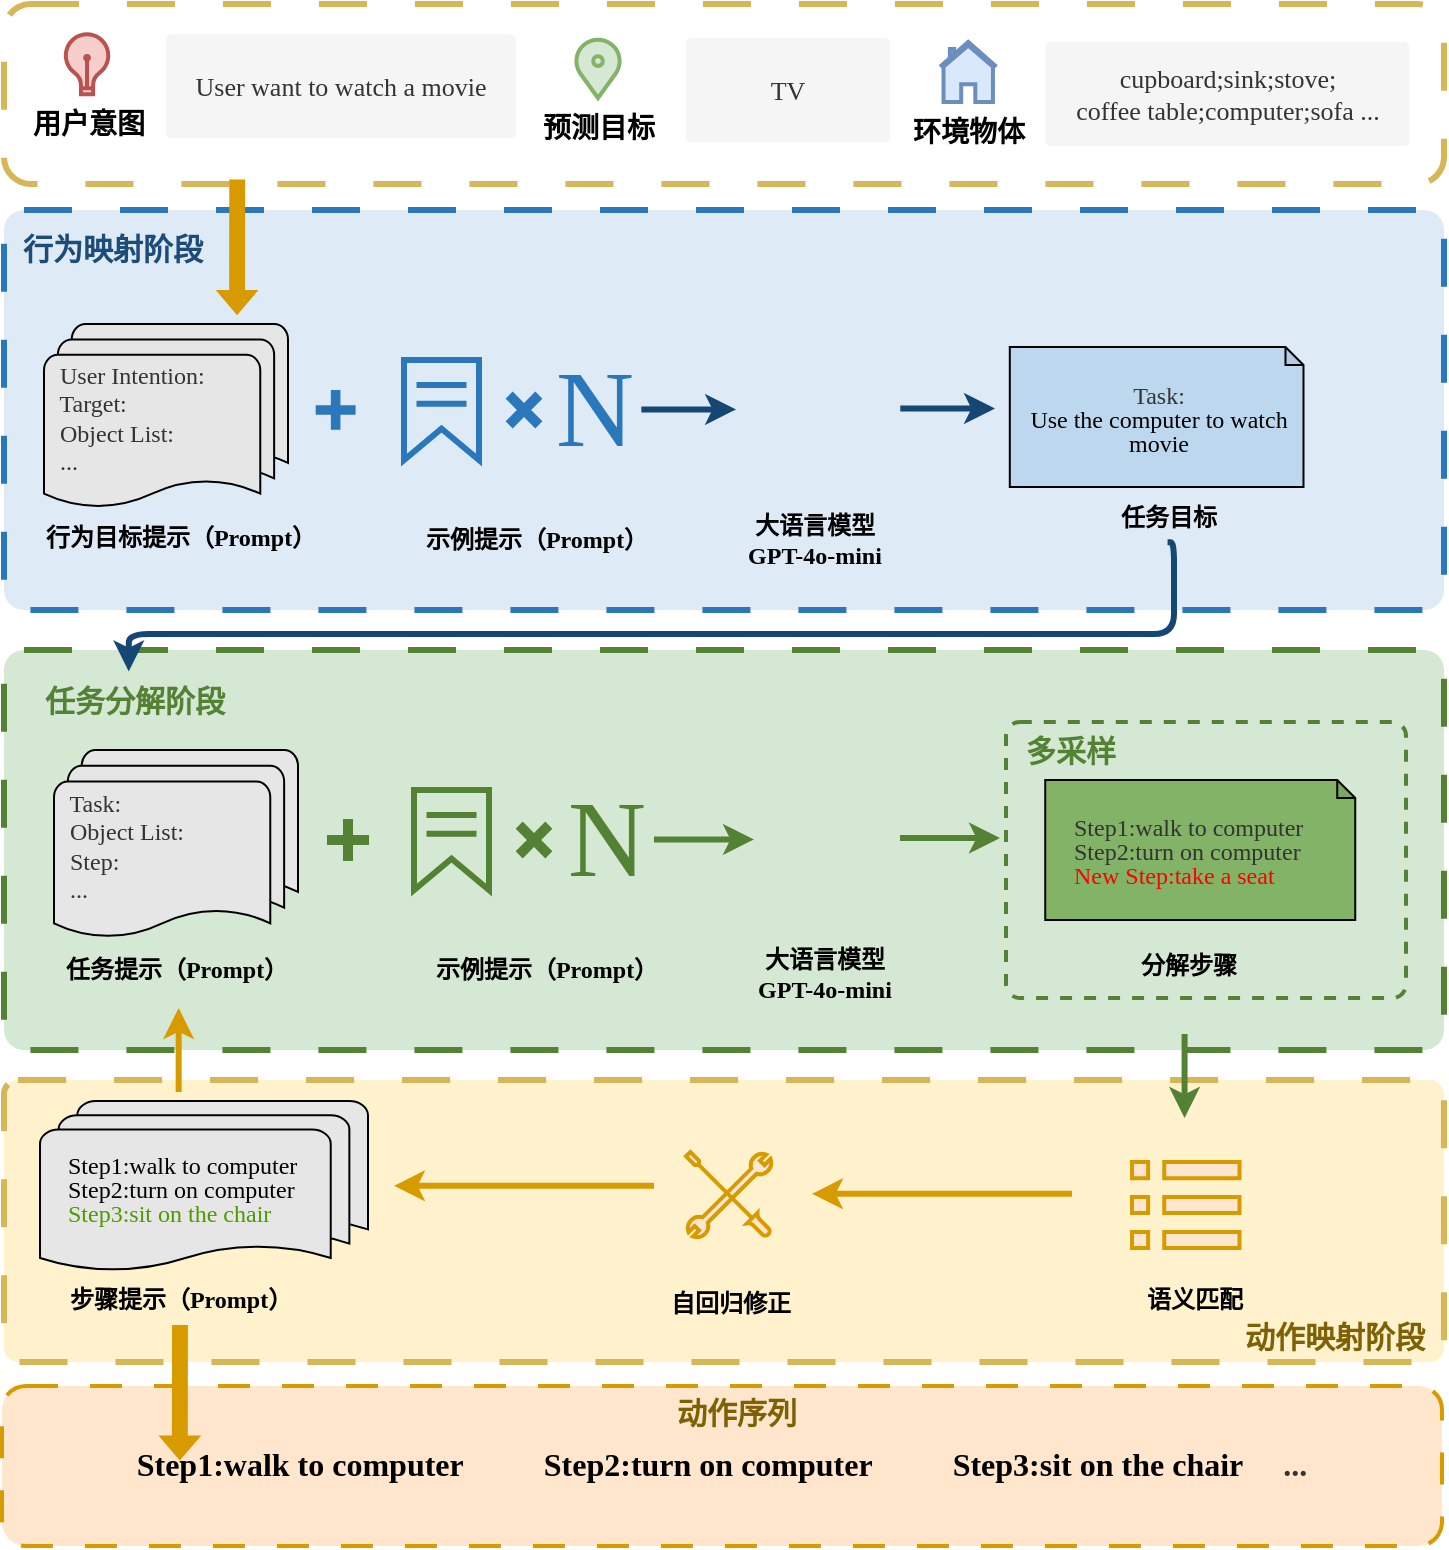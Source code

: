 <mxfile version="26.2.12">
  <diagram name="第 1 页" id="Ybd84z9JuhHgILU-HEZB">
    <mxGraphModel dx="1857" dy="1262" grid="0" gridSize="10" guides="1" tooltips="1" connect="1" arrows="1" fold="1" page="1" pageScale="1" pageWidth="827" pageHeight="1169" math="0" shadow="0">
      <root>
        <mxCell id="0" />
        <mxCell id="1" parent="0" />
        <mxCell id="5e16mKItXA9mVnA2ni1b-26" value="TV" style="rounded=1;whiteSpace=wrap;html=1;fillColor=none;strokeColor=#d6b656;dashed=1;dashPattern=8 8;strokeWidth=3;" parent="1" vertex="1">
          <mxGeometry x="60" y="97" width="720" height="90" as="geometry" />
        </mxCell>
        <mxCell id="5e16mKItXA9mVnA2ni1b-31" value="&lt;font style=&quot;font-size: 14px;&quot;&gt;&lt;b&gt;用户意图&lt;/b&gt;&lt;/font&gt;" style="html=1;verticalLabelPosition=bottom;align=center;labelBackgroundColor=#ffffff;verticalAlign=top;strokeWidth=2;strokeColor=#b85450;shadow=0;dashed=0;shape=mxgraph.ios7.icons.lightbulb;aspect=fixed;fillColor=#f8cecc;" parent="1" vertex="1">
          <mxGeometry x="90" y="112.15" width="23.03" height="30" as="geometry" />
        </mxCell>
        <mxCell id="5e16mKItXA9mVnA2ni1b-32" value="&lt;font style=&quot;font-size: 14px;&quot;&gt;&lt;b&gt;预测目标&lt;/b&gt;&lt;/font&gt;" style="html=1;verticalLabelPosition=bottom;align=center;labelBackgroundColor=#ffffff;verticalAlign=top;strokeWidth=2;strokeColor=#82b366;shadow=0;dashed=0;shape=mxgraph.ios7.icons.location;fillColor=#d5e8d4;" parent="1" vertex="1">
          <mxGeometry x="345" y="114" width="24" height="30" as="geometry" />
        </mxCell>
        <mxCell id="5e16mKItXA9mVnA2ni1b-33" value="&lt;font style=&quot;font-size: 14px;&quot;&gt;&lt;b style=&quot;&quot;&gt;环境物体&lt;/b&gt;&lt;/font&gt;" style="html=1;verticalLabelPosition=bottom;align=center;labelBackgroundColor=#ffffff;verticalAlign=top;strokeWidth=2;strokeColor=#6c8ebf;shadow=0;dashed=0;shape=mxgraph.ios7.icons.home;aspect=fixed;fillColor=#dae8fc;" parent="1" vertex="1">
          <mxGeometry x="528" y="116" width="28.24" height="30" as="geometry" />
        </mxCell>
        <mxCell id="5e16mKItXA9mVnA2ni1b-36" value="&lt;span style=&quot;color: rgba(0, 0, 0, 0); font-family: monospace; font-size: 0px; text-align: start; text-wrap-mode: nowrap;&quot;&gt;%3CmxGraphModel%3E%3Croot%3E%3CmxCell%20id%3D%220%22%2F%3E%3CmxCell%20id%3D%221%22%20parent%3D%220%22%2F%3E%3CmxCell%20id%3D%222%22%20value%3D%22%22%20style%3D%22shape%3Dcross%3BwhiteSpace%3Dwrap%3Bhtml%3D1%3BfillColor%3Dlight-dark(%232a77bc%2C%20%23ededed)%3BstrokeColor%3Dlight-dark(%232a77bc%2C%20%23ededed)%3Baspect%3Dfixed%3B%22%20vertex%3D%221%22%20parent%3D%221%22%3E%3CmxGeometry%20x%3D%22210.0%22%20y%3D%22290%22%20width%3D%2220%22%20height%3D%2220%22%20as%3D%22geometry%22%2F%3E%3C%2FmxCell%3E%3C%2Froot%3E%3C%2FmxGraphModel%3E&lt;/span&gt;" style="rounded=1;arcSize=5;whiteSpace=wrap;html=1;fillColor=light-dark(#deebf7, #1d293b);strokeColor=light-dark(#2a77bc, #5c79a3);container=1;strokeWidth=3;dashed=1;dashPattern=8 8;" parent="1" vertex="1">
          <mxGeometry x="60" y="200" width="720" height="200" as="geometry" />
        </mxCell>
        <mxCell id="5e16mKItXA9mVnA2ni1b-71" value="&lt;font style=&quot;font-size: 54px; color: light-dark(rgb(42, 119, 188), rgb(237, 237, 237));&quot; face=&quot;Times New Roman&quot;&gt;N&lt;/font&gt;" style="text;html=1;align=center;verticalAlign=middle;resizable=0;points=[];autosize=1;strokeColor=none;fillColor=none;" parent="5e16mKItXA9mVnA2ni1b-36" vertex="1">
          <mxGeometry x="266.889" y="61.5" width="57" height="77" as="geometry" />
        </mxCell>
        <mxCell id="5e16mKItXA9mVnA2ni1b-60" style="edgeStyle=orthogonalEdgeStyle;rounded=1;orthogonalLoop=1;jettySize=auto;html=1;fillColor=#1ba1e2;strokeColor=light-dark(#164673, #51afe7);curved=0;textShadow=1;strokeWidth=3;" parent="5e16mKItXA9mVnA2ni1b-36" edge="1">
          <mxGeometry relative="1" as="geometry">
            <mxPoint x="318.675" y="99.71" as="sourcePoint" />
            <mxPoint x="366.044" y="99.71" as="targetPoint" />
          </mxGeometry>
        </mxCell>
        <mxCell id="5e16mKItXA9mVnA2ni1b-44" value="" style="group" parent="5e16mKItXA9mVnA2ni1b-36" vertex="1" connectable="0">
          <mxGeometry x="361.498" y="52.31" width="94.643" height="120.37" as="geometry" />
        </mxCell>
        <mxCell id="5e16mKItXA9mVnA2ni1b-45" value="" style="group" parent="5e16mKItXA9mVnA2ni1b-44" vertex="1" connectable="0">
          <mxGeometry width="94.643" height="120.37" as="geometry" />
        </mxCell>
        <mxCell id="5e16mKItXA9mVnA2ni1b-46" value="" style="group;fontStyle=0;strokeWidth=2;" parent="5e16mKItXA9mVnA2ni1b-45" vertex="1" connectable="0">
          <mxGeometry width="94.643" height="120.37" as="geometry" />
        </mxCell>
        <mxCell id="5e16mKItXA9mVnA2ni1b-47" value="&lt;b&gt;&lt;font face=&quot;Times New Roman&quot;&gt;大语言模型&lt;/font&gt;&lt;/b&gt;&lt;div&gt;&lt;b&gt;&lt;font face=&quot;Times New Roman&quot;&gt;GPT-4o-mini&lt;/font&gt;&lt;/b&gt;&lt;/div&gt;" style="text;html=1;align=center;verticalAlign=middle;resizable=0;points=[];autosize=1;strokeColor=none;fillColor=none;" parent="5e16mKItXA9mVnA2ni1b-46" vertex="1">
          <mxGeometry x="-1.544" y="92.69" width="90" height="40" as="geometry" />
        </mxCell>
        <mxCell id="5e16mKItXA9mVnA2ni1b-48" value="" style="shape=image;html=1;verticalAlign=top;verticalLabelPosition=bottom;labelBackgroundColor=#ffffff;imageAspect=0;aspect=fixed;image=https://cdn0.iconfinder.com/data/icons/phosphor-light-vol-1/256/brain-light-128.png;imageBackground=none;imageBorder=none;" parent="5e16mKItXA9mVnA2ni1b-44" vertex="1">
          <mxGeometry x="10.127" y="15" width="61.929" height="61.929" as="geometry" />
        </mxCell>
        <mxCell id="5e16mKItXA9mVnA2ni1b-57" value="" style="shape=cross;whiteSpace=wrap;html=1;fillColor=light-dark(#2a77bc, #ededed);strokeColor=light-dark(#2a77bc, #ededed);aspect=fixed;" parent="5e16mKItXA9mVnA2ni1b-36" vertex="1">
          <mxGeometry x="156.345" y="90.49" width="18.947" height="18.947" as="geometry" />
        </mxCell>
        <mxCell id="5e16mKItXA9mVnA2ni1b-72" value="&lt;div style=&quot;text-align: center; line-height: 100%;&quot;&gt;&lt;span style=&quot;color: rgb(51, 51, 51); font-family: &amp;quot;Times New Roman&amp;quot;; background-color: transparent; text-align: left;&quot;&gt;Task:&lt;/span&gt;&lt;/div&gt;&lt;div style=&quot;text-align: center; line-height: 100%;&quot;&gt;&lt;font face=&quot;Times New Roman&quot;&gt;Use the computer to watch movie&lt;/font&gt;&lt;/div&gt;" style="shape=note;whiteSpace=wrap;html=1;backgroundOutline=1;darkOpacity=0.05;align=left;size=9;fillColor=light-dark(#bdd7ee, #ededed);" parent="5e16mKItXA9mVnA2ni1b-36" vertex="1">
          <mxGeometry x="502.902" y="68.5" width="146.842" height="70" as="geometry" />
        </mxCell>
        <mxCell id="5e16mKItXA9mVnA2ni1b-76" style="edgeStyle=orthogonalEdgeStyle;rounded=1;orthogonalLoop=1;jettySize=auto;html=1;fillColor=#1ba1e2;strokeColor=light-dark(#164673, #51afe7);curved=0;textShadow=1;strokeWidth=3;" parent="5e16mKItXA9mVnA2ni1b-36" edge="1">
          <mxGeometry relative="1" as="geometry">
            <mxPoint x="448.136" y="99.29" as="sourcePoint" />
            <mxPoint x="495.505" y="99.29" as="targetPoint" />
          </mxGeometry>
        </mxCell>
        <mxCell id="5e16mKItXA9mVnA2ni1b-77" value="&lt;font face=&quot;Helvetica&quot;&gt;&lt;b style=&quot;&quot;&gt;任务目标&lt;/b&gt;&lt;/font&gt;" style="text;html=1;align=center;verticalAlign=middle;resizable=0;points=[];autosize=1;strokeColor=none;fillColor=none;" parent="5e16mKItXA9mVnA2ni1b-36" vertex="1">
          <mxGeometry x="548.714" y="141" width="66" height="26" as="geometry" />
        </mxCell>
        <mxCell id="5e16mKItXA9mVnA2ni1b-130" value="" style="shape=flexArrow;endArrow=classic;html=1;rounded=0;entryX=0.193;entryY=0.942;entryDx=0;entryDy=0;entryPerimeter=0;width=6.944;endSize=3.425;endWidth=11.272;fillColor=light-dark(#d79b00, #36210a);strokeColor=#d79b00;" parent="5e16mKItXA9mVnA2ni1b-36" edge="1">
          <mxGeometry width="50" height="50" relative="1" as="geometry">
            <mxPoint x="116.612" y="-15.2" as="sourcePoint" />
            <mxPoint x="116.526" y="52.31" as="targetPoint" />
          </mxGeometry>
        </mxCell>
        <mxCell id="5e16mKItXA9mVnA2ni1b-50" value="&lt;b&gt;&lt;font face=&quot;Times New Roman&quot;&gt;行为目标提示（Prompt）&lt;/font&gt;&lt;/b&gt;" style="text;html=1;align=center;verticalAlign=middle;resizable=0;points=[];autosize=1;strokeColor=none;fillColor=none;" parent="5e16mKItXA9mVnA2ni1b-36" vertex="1">
          <mxGeometry x="11.368" y="151" width="153" height="26" as="geometry" />
        </mxCell>
        <mxCell id="5e16mKItXA9mVnA2ni1b-39" value="&lt;font face=&quot;Times New Roman&quot;&gt;&lt;span style=&quot;font-size: 15px;&quot;&gt;行为映射阶段&lt;/span&gt;&lt;/font&gt;" style="text;html=1;align=center;verticalAlign=middle;resizable=0;points=[];autosize=1;strokeColor=none;fillColor=none;fontColor=light-dark(#1c4c77, #a1cdf9);fontStyle=1" parent="5e16mKItXA9mVnA2ni1b-36" vertex="1">
          <mxGeometry y="4" width="108" height="30" as="geometry" />
        </mxCell>
        <mxCell id="5e16mKItXA9mVnA2ni1b-37" value="" style="rounded=1;arcSize=5;whiteSpace=wrap;html=1;fillColor=#d5e8d4;strokeColor=light-dark(#548235, #ededed);strokeWidth=3;dashed=1;dashPattern=8 8;" parent="1" vertex="1">
          <mxGeometry x="60" y="420" width="720" height="200" as="geometry" />
        </mxCell>
        <mxCell id="5e16mKItXA9mVnA2ni1b-40" value="&lt;font style=&quot;font-size: 15px;&quot; face=&quot;Times New Roman&quot;&gt;任务分解阶段&lt;/font&gt;" style="text;html=1;align=center;verticalAlign=middle;resizable=0;points=[];autosize=1;strokeColor=none;fillColor=none;fontColor=light-dark(#548235, #69c195);fontStyle=1" parent="1" vertex="1">
          <mxGeometry x="70" y="430" width="110" height="30" as="geometry" />
        </mxCell>
        <mxCell id="5e16mKItXA9mVnA2ni1b-42" value="" style="rounded=1;arcSize=5;whiteSpace=wrap;html=1;fillColor=#fff2cc;strokeColor=#d6b656;strokeWidth=3;dashed=1;dashPattern=8 8;" parent="1" vertex="1">
          <mxGeometry x="60" y="635" width="720" height="141" as="geometry" />
        </mxCell>
        <mxCell id="5e16mKItXA9mVnA2ni1b-43" value="&lt;font face=&quot;Times New Roman&quot;&gt;&lt;span style=&quot;font-size: 15px;&quot;&gt;动作映射阶段&lt;/span&gt;&lt;/font&gt;" style="text;html=1;align=center;verticalAlign=middle;resizable=0;points=[];autosize=1;strokeColor=none;fillColor=none;fontColor=light-dark(#7f6105, #69c195);fontStyle=1" parent="1" vertex="1">
          <mxGeometry x="670" y="748" width="110" height="30" as="geometry" />
        </mxCell>
        <mxCell id="5e16mKItXA9mVnA2ni1b-49" value="" style="group;align=left;" parent="1" vertex="1" connectable="0">
          <mxGeometry x="90" y="240" width="127" height="145" as="geometry" />
        </mxCell>
        <mxCell id="5e16mKItXA9mVnA2ni1b-51" value="&lt;div style=&quot;color: rgb(51, 51, 51);&quot;&gt;&lt;span style=&quot;background-color: transparent; color: light-dark(rgb(51, 51, 51), rgb(193, 193, 193));&quot;&gt;&lt;font face=&quot;Times New Roman&quot;&gt;&amp;nbsp; User Intention:&lt;/font&gt;&lt;/span&gt;&lt;/div&gt;&lt;div style=&quot;color: rgb(51, 51, 51);&quot;&gt;&lt;span style=&quot;background-color: transparent; color: light-dark(rgb(51, 51, 51), rgb(193, 193, 193));&quot;&gt;&lt;font face=&quot;Times New Roman&quot;&gt;&amp;nbsp; Target:&lt;/font&gt;&lt;/span&gt;&lt;/div&gt;&lt;div style=&quot;color: rgb(51, 51, 51);&quot;&gt;&lt;font face=&quot;Times New Roman&quot;&gt;&amp;nbsp; Object List:&lt;/font&gt;&lt;/div&gt;&lt;div style=&quot;color: rgb(51, 51, 51);&quot;&gt;&lt;font face=&quot;Times New Roman&quot;&gt;&amp;nbsp; ...&lt;/font&gt;&lt;/div&gt;" style="strokeWidth=1;html=1;shape=mxgraph.flowchart.multi-document;whiteSpace=wrap;align=left;fillColor=light-dark(#e7e6e6, #ededed);" parent="5e16mKItXA9mVnA2ni1b-49" vertex="1">
          <mxGeometry x="-10" y="17" width="122" height="93" as="geometry" />
        </mxCell>
        <mxCell id="5e16mKItXA9mVnA2ni1b-52" value="" style="group;strokeWidth=2;" parent="1" vertex="1" connectable="0">
          <mxGeometry x="427" y="466" width="152.24" height="136.0" as="geometry" />
        </mxCell>
        <mxCell id="5e16mKItXA9mVnA2ni1b-56" value="" style="shape=image;html=1;verticalAlign=top;verticalLabelPosition=bottom;labelBackgroundColor=#ffffff;imageAspect=0;aspect=fixed;image=https://cdn0.iconfinder.com/data/icons/phosphor-light-vol-1/256/brain-light-128.png;imageBackground=none;imageBorder=none;" parent="5e16mKItXA9mVnA2ni1b-52" vertex="1">
          <mxGeometry x="10.69" y="15" width="65.37" height="65.37" as="geometry" />
        </mxCell>
        <mxCell id="5e16mKItXA9mVnA2ni1b-55" value="&lt;b&gt;&lt;font face=&quot;Times New Roman&quot;&gt;大语言模型&lt;/font&gt;&lt;/b&gt;&lt;div&gt;&lt;b&gt;&lt;font face=&quot;Times New Roman&quot;&gt;GPT-4o-mini&lt;/font&gt;&lt;/b&gt;&lt;/div&gt;" style="text;html=1;align=center;verticalAlign=middle;resizable=0;points=[];autosize=1;strokeColor=none;fillColor=none;" parent="5e16mKItXA9mVnA2ni1b-52" vertex="1">
          <mxGeometry x="-1.63" y="96.0" width="90" height="40" as="geometry" />
        </mxCell>
        <mxCell id="5e16mKItXA9mVnA2ni1b-100" style="edgeStyle=orthogonalEdgeStyle;rounded=1;orthogonalLoop=1;jettySize=auto;html=1;fillColor=#1ba1e2;strokeColor=light-dark(#548235, #ededed);curved=0;textShadow=1;strokeWidth=3;" parent="5e16mKItXA9mVnA2ni1b-52" edge="1">
          <mxGeometry relative="1" as="geometry">
            <mxPoint x="81" y="48.0" as="sourcePoint" />
            <mxPoint x="131" y="48.0" as="targetPoint" />
          </mxGeometry>
        </mxCell>
        <mxCell id="5e16mKItXA9mVnA2ni1b-59" value="&lt;b&gt;&lt;font face=&quot;Times New Roman&quot;&gt;示例提示（Prompt）&lt;/font&gt;&lt;/b&gt;" style="text;html=1;align=center;verticalAlign=middle;resizable=0;points=[];autosize=1;strokeColor=none;fillColor=none;" parent="1" vertex="1">
          <mxGeometry x="261" y="352" width="129" height="26" as="geometry" />
        </mxCell>
        <mxCell id="5e16mKItXA9mVnA2ni1b-63" value="" style="html=1;verticalLabelPosition=bottom;align=center;labelBackgroundColor=#ffffff;verticalAlign=top;strokeWidth=3;strokeColor=light-dark(#2a77bc, #32a0ff);shadow=0;dashed=0;shape=mxgraph.ios7.icons.bookmark;fillColor=none;aspect=fixed;" parent="1" vertex="1">
          <mxGeometry x="260" y="275" width="37.5" height="50" as="geometry" />
        </mxCell>
        <mxCell id="5e16mKItXA9mVnA2ni1b-64" value="" style="shape=cross;whiteSpace=wrap;html=1;fillColor=light-dark(#2a77bc, #ededed);strokeColor=light-dark(#2a77bc, #ededed);aspect=fixed;rotation=45;" parent="1" vertex="1">
          <mxGeometry x="310" y="290" width="20" height="20" as="geometry" />
        </mxCell>
        <mxCell id="5e16mKItXA9mVnA2ni1b-73" value="&lt;font style=&quot;font-size: 13px;&quot; face=&quot;Times New Roman&quot;&gt;User want to watch a movie&lt;/font&gt;" style="rounded=1;arcSize=5;whiteSpace=wrap;html=1;fillColor=#f5f5f5;strokeColor=none;fontColor=#333333;" parent="1" vertex="1">
          <mxGeometry x="141" y="112.15" width="175" height="52" as="geometry" />
        </mxCell>
        <mxCell id="5e16mKItXA9mVnA2ni1b-74" value="&lt;font style=&quot;font-size: 13px;&quot; face=&quot;Times New Roman&quot;&gt;TV&lt;/font&gt;" style="rounded=1;arcSize=5;whiteSpace=wrap;html=1;fillColor=#f5f5f5;strokeColor=none;fontColor=#333333;" parent="1" vertex="1">
          <mxGeometry x="401" y="114" width="102" height="52" as="geometry" />
        </mxCell>
        <mxCell id="5e16mKItXA9mVnA2ni1b-75" value="&lt;font style=&quot;font-size: 13px;&quot; face=&quot;Times New Roman&quot;&gt;cupboard;sink;stove;&lt;/font&gt;&lt;div&gt;&lt;font style=&quot;font-size: 13px;&quot; face=&quot;Times New Roman&quot;&gt;coffee table;computer;sofa&amp;nbsp;&lt;span style=&quot;text-align: left;&quot;&gt;...&lt;/span&gt;&lt;/font&gt;&lt;/div&gt;" style="rounded=1;arcSize=5;whiteSpace=wrap;html=1;fillColor=#f5f5f5;strokeColor=none;fontColor=#333333;" parent="1" vertex="1">
          <mxGeometry x="580.62" y="116" width="182" height="52" as="geometry" />
        </mxCell>
        <mxCell id="5e16mKItXA9mVnA2ni1b-90" value="&lt;font style=&quot;font-size: 54px; color: light-dark(rgb(84, 130, 53), rgb(237, 237, 237));&quot; face=&quot;Times New Roman&quot;&gt;N&lt;/font&gt;" style="text;html=1;align=center;verticalAlign=middle;resizable=0;points=[];autosize=1;strokeColor=none;fillColor=none;" parent="1" vertex="1">
          <mxGeometry x="332" y="476.5" width="57" height="77" as="geometry" />
        </mxCell>
        <mxCell id="5e16mKItXA9mVnA2ni1b-91" style="edgeStyle=orthogonalEdgeStyle;rounded=1;orthogonalLoop=1;jettySize=auto;html=1;fillColor=#1ba1e2;strokeColor=light-dark(#548235, #ededed);curved=0;textShadow=1;strokeWidth=3;" parent="1" edge="1">
          <mxGeometry relative="1" as="geometry">
            <mxPoint x="385" y="514.71" as="sourcePoint" />
            <mxPoint x="435" y="514.71" as="targetPoint" />
          </mxGeometry>
        </mxCell>
        <mxCell id="5e16mKItXA9mVnA2ni1b-92" value="" style="shape=cross;whiteSpace=wrap;html=1;fillColor=light-dark(#548235, #ededed);strokeColor=light-dark(#548235, #ededed);aspect=fixed;" parent="1" vertex="1">
          <mxGeometry x="222.0" y="505" width="20" height="20" as="geometry" />
        </mxCell>
        <mxCell id="5e16mKItXA9mVnA2ni1b-93" value="&lt;b&gt;&lt;font face=&quot;Times New Roman&quot;&gt;任务提示（Prompt）&lt;/font&gt;&lt;/b&gt;" style="text;html=1;align=center;verticalAlign=middle;resizable=0;points=[];autosize=1;strokeColor=none;fillColor=none;" parent="1" vertex="1">
          <mxGeometry x="81" y="567" width="129" height="26" as="geometry" />
        </mxCell>
        <mxCell id="5e16mKItXA9mVnA2ni1b-94" value="&lt;div style=&quot;color: rgb(51, 51, 51);&quot;&gt;&lt;span style=&quot;font-family: &amp;quot;Times New Roman&amp;quot;; background-color: transparent; color: light-dark(rgb(51, 51, 51), rgb(193, 193, 193));&quot;&gt;&amp;nbsp; Task:&lt;/span&gt;&lt;/div&gt;&lt;div style=&quot;color: rgb(51, 51, 51);&quot;&gt;&lt;font face=&quot;Times New Roman&quot;&gt;&amp;nbsp; Object List:&lt;/font&gt;&lt;/div&gt;&lt;div style=&quot;color: rgb(51, 51, 51);&quot;&gt;&lt;font face=&quot;Times New Roman&quot;&gt;&amp;nbsp; Step:&lt;/font&gt;&lt;/div&gt;&lt;div style=&quot;color: rgb(51, 51, 51);&quot;&gt;&lt;font face=&quot;Times New Roman&quot;&gt;&amp;nbsp; ...&lt;/font&gt;&lt;/div&gt;" style="strokeWidth=1;html=1;shape=mxgraph.flowchart.multi-document;whiteSpace=wrap;align=left;fillColor=light-dark(#e7e6e6, #ededed);" parent="1" vertex="1">
          <mxGeometry x="85" y="470" width="122" height="95" as="geometry" />
        </mxCell>
        <mxCell id="5e16mKItXA9mVnA2ni1b-95" value="&lt;b&gt;&lt;font face=&quot;Times New Roman&quot;&gt;示例提示（Prompt）&lt;/font&gt;&lt;/b&gt;" style="text;html=1;align=center;verticalAlign=middle;resizable=0;points=[];autosize=1;strokeColor=none;fillColor=none;" parent="1" vertex="1">
          <mxGeometry x="266" y="567" width="129" height="26" as="geometry" />
        </mxCell>
        <mxCell id="5e16mKItXA9mVnA2ni1b-96" value="" style="html=1;verticalLabelPosition=bottom;align=center;labelBackgroundColor=#ffffff;verticalAlign=top;strokeWidth=3;strokeColor=light-dark(#548235, #ededed);shadow=0;dashed=0;shape=mxgraph.ios7.icons.bookmark;fillColor=none;aspect=fixed;" parent="1" vertex="1">
          <mxGeometry x="265" y="490" width="37.5" height="50" as="geometry" />
        </mxCell>
        <mxCell id="5e16mKItXA9mVnA2ni1b-97" value="" style="shape=cross;whiteSpace=wrap;html=1;fillColor=light-dark(#548235, #ededed);strokeColor=light-dark(#548235, #ededed);aspect=fixed;rotation=45;align=center;verticalAlign=middle;fontFamily=Helvetica;fontSize=12;fontColor=default;" parent="1" vertex="1">
          <mxGeometry x="315" y="505" width="20" height="20" as="geometry" />
        </mxCell>
        <mxCell id="5e16mKItXA9mVnA2ni1b-103" style="edgeStyle=orthogonalEdgeStyle;rounded=1;orthogonalLoop=1;jettySize=auto;html=1;entryX=0.476;entryY=0.024;entryDx=0;entryDy=0;entryPerimeter=0;exitX=0.501;exitY=0.968;exitDx=0;exitDy=0;exitPerimeter=0;strokeColor=light-dark(#164673, #51afe7);align=center;verticalAlign=middle;fontFamily=Helvetica;fontSize=11;fontColor=default;labelBackgroundColor=default;endArrow=classic;curved=0;fillColor=#1ba1e2;strokeWidth=3;" parent="1" source="5e16mKItXA9mVnA2ni1b-77" target="5e16mKItXA9mVnA2ni1b-40" edge="1">
          <mxGeometry relative="1" as="geometry">
            <mxPoint x="701" y="409" as="sourcePoint" />
            <Array as="points">
              <mxPoint x="645" y="412" />
              <mxPoint x="122" y="412" />
            </Array>
          </mxGeometry>
        </mxCell>
        <mxCell id="5e16mKItXA9mVnA2ni1b-106" value="" style="rounded=1;arcSize=5;whiteSpace=wrap;html=1;fillColor=none;strokeColor=light-dark(#548235, #ededed);strokeWidth=2;dashed=1;" parent="1" vertex="1">
          <mxGeometry x="561" y="456" width="200" height="138" as="geometry" />
        </mxCell>
        <mxCell id="5e16mKItXA9mVnA2ni1b-109" value="" style="html=1;verticalLabelPosition=bottom;align=center;labelBackgroundColor=default;verticalAlign=middle;strokeWidth=2;strokeColor=#d79b00;shadow=0;dashed=0;shape=mxgraph.ios7.icons.preferences;pointerEvents=1;aspect=fixed;fillColor=#ffe6cc;rounded=1;fontFamily=Helvetica;fontSize=11;" parent="1" vertex="1">
          <mxGeometry x="624" y="676" width="53.75" height="43" as="geometry" />
        </mxCell>
        <mxCell id="5e16mKItXA9mVnA2ni1b-110" value="&lt;font face=&quot;Helvetica&quot;&gt;&lt;b style=&quot;&quot;&gt;语义匹配&lt;/b&gt;&lt;/font&gt;" style="text;html=1;align=center;verticalAlign=middle;resizable=0;points=[];autosize=1;strokeColor=none;fillColor=none;" parent="1" vertex="1">
          <mxGeometry x="622" y="731.5" width="66" height="26" as="geometry" />
        </mxCell>
        <mxCell id="5e16mKItXA9mVnA2ni1b-111" style="edgeStyle=orthogonalEdgeStyle;rounded=1;orthogonalLoop=1;jettySize=auto;html=1;fillColor=#1ba1e2;strokeColor=light-dark(#548235, #ededed);curved=0;textShadow=1;endSize=6;strokeWidth=3;" parent="1" edge="1">
          <mxGeometry relative="1" as="geometry">
            <mxPoint x="650.29" y="612" as="sourcePoint" />
            <mxPoint x="650.29" y="654" as="targetPoint" />
          </mxGeometry>
        </mxCell>
        <mxCell id="5e16mKItXA9mVnA2ni1b-114" style="edgeStyle=orthogonalEdgeStyle;rounded=1;orthogonalLoop=1;jettySize=auto;html=1;fillColor=#ffe6cc;strokeColor=#d79b00;curved=0;textShadow=1;strokeWidth=3;" parent="1" edge="1">
          <mxGeometry relative="1" as="geometry">
            <mxPoint x="594" y="691.91" as="sourcePoint" />
            <mxPoint x="464" y="691.91" as="targetPoint" />
          </mxGeometry>
        </mxCell>
        <mxCell id="5e16mKItXA9mVnA2ni1b-115" value="" style="html=1;verticalLabelPosition=bottom;align=center;labelBackgroundColor=#ffffff;verticalAlign=top;strokeWidth=2;strokeColor=#d79b00;shadow=0;dashed=0;shape=mxgraph.ios7.icons.tools;pointerEvents=1;fillColor=#ffe6cc;aspect=fixed;" parent="1" vertex="1">
          <mxGeometry x="401" y="671" width="43" height="43" as="geometry" />
        </mxCell>
        <mxCell id="5e16mKItXA9mVnA2ni1b-116" value="&lt;b&gt;自回归修正&lt;/b&gt;" style="text;html=1;align=center;verticalAlign=middle;resizable=0;points=[];autosize=1;strokeColor=none;fillColor=none;" parent="1" vertex="1">
          <mxGeometry x="383.5" y="734" width="78" height="26" as="geometry" />
        </mxCell>
        <mxCell id="5e16mKItXA9mVnA2ni1b-117" style="edgeStyle=orthogonalEdgeStyle;rounded=1;orthogonalLoop=1;jettySize=auto;html=1;fillColor=#ffe6cc;strokeColor=#d79b00;curved=0;textShadow=1;strokeWidth=3;" parent="1" edge="1">
          <mxGeometry relative="1" as="geometry">
            <mxPoint x="385" y="687.91" as="sourcePoint" />
            <mxPoint x="255" y="687.91" as="targetPoint" />
          </mxGeometry>
        </mxCell>
        <mxCell id="5e16mKItXA9mVnA2ni1b-118" value="&lt;div&gt;&lt;div style=&quot;color: rgb(0, 0, 0); line-height: 12px;&quot;&gt;&lt;font face=&quot;Times New Roman&quot;&gt;&amp;nbsp; &amp;nbsp; Step1:walk to computer&lt;/font&gt;&lt;/div&gt;&lt;div style=&quot;color: rgb(0, 0, 0); line-height: 12px;&quot;&gt;&lt;font face=&quot;Times New Roman&quot;&gt;&amp;nbsp; &amp;nbsp; Step2:turn on computer&lt;/font&gt;&lt;/div&gt;&lt;div style=&quot;line-height: 12px;&quot;&gt;&lt;font style=&quot;color: rgb(255, 0, 0);&quot; face=&quot;Times New Roman&quot;&gt;&amp;nbsp; &amp;nbsp; &lt;/font&gt;&lt;font style=&quot;color: rgb(77, 153, 0);&quot; face=&quot;Times New Roman&quot;&gt;Step3:sit on the chair&lt;/font&gt;&lt;/div&gt;&lt;/div&gt;" style="strokeWidth=1;html=1;shape=mxgraph.flowchart.multi-document;whiteSpace=wrap;align=left;fillColor=light-dark(#e7e6e6, #ededed);" parent="1" vertex="1">
          <mxGeometry x="78" y="645.5" width="164" height="86" as="geometry" />
        </mxCell>
        <mxCell id="5e16mKItXA9mVnA2ni1b-119" value="&lt;b&gt;步骤提示（&lt;/b&gt;&lt;b&gt;&lt;font face=&quot;Times New Roman&quot;&gt;Prompt&lt;/font&gt;&lt;/b&gt;&lt;b&gt;）&lt;/b&gt;" style="text;html=1;align=center;verticalAlign=middle;resizable=0;points=[];autosize=1;strokeColor=none;fillColor=none;" parent="1" vertex="1">
          <mxGeometry x="83.75" y="731.5" width="129" height="26" as="geometry" />
        </mxCell>
        <mxCell id="5e16mKItXA9mVnA2ni1b-120" style="edgeStyle=orthogonalEdgeStyle;rounded=1;orthogonalLoop=1;jettySize=auto;html=1;fillColor=#ffe6cc;strokeColor=#d79b00;curved=0;textShadow=1;endSize=6;strokeWidth=3;" parent="1" edge="1">
          <mxGeometry relative="1" as="geometry">
            <mxPoint x="147.33" y="641" as="sourcePoint" />
            <mxPoint x="147.33" y="599" as="targetPoint" />
          </mxGeometry>
        </mxCell>
        <mxCell id="5e16mKItXA9mVnA2ni1b-125" value="&lt;div style=&quot;text-align: left; line-height: 12px;&quot;&gt;&lt;font style=&quot;color: rgb(0, 0, 0);&quot; face=&quot;Times New Roman&quot;&gt;&lt;b&gt;&amp;nbsp; &amp;nbsp;&amp;nbsp;&lt;/b&gt;&lt;/font&gt;&lt;/div&gt;&lt;div style=&quot;text-align: left; line-height: 12px;&quot;&gt;&lt;font style=&quot;color: rgb(0, 0, 0);&quot; face=&quot;Times New Roman&quot;&gt;&lt;b&gt;&lt;br&gt;&lt;/b&gt;&lt;/font&gt;&lt;/div&gt;&lt;div style=&quot;text-align: left; line-height: 12px;&quot;&gt;&lt;font style=&quot;font-size: 16px;&quot;&gt;&lt;b&gt;&lt;font style=&quot;color: rgb(0, 0, 0);&quot;&gt;&lt;font style=&quot;&quot; face=&quot;Times New Roman&quot;&gt;Step1:walk to computer&amp;nbsp; &amp;nbsp; &amp;nbsp; &amp;nbsp; &amp;nbsp;&amp;nbsp;&lt;/font&gt;&lt;span style=&quot;font-family: &amp;quot;Times New Roman&amp;quot;; background-color: transparent;&quot;&gt;Step2:turn on computer&lt;/span&gt;&lt;span style=&quot;font-family: &amp;quot;Times New Roman&amp;quot;;&quot;&gt;&amp;nbsp; &amp;nbsp; &amp;nbsp; &amp;nbsp; &amp;nbsp;&amp;nbsp;&lt;/span&gt;&lt;span style=&quot;font-family: &amp;quot;Times New Roman&amp;quot;; background-color: transparent;&quot;&gt;Step3:sit on the chair&amp;nbsp; &amp;nbsp; &amp;nbsp;&lt;/span&gt;&lt;/font&gt;&lt;span style=&quot;color: rgb(51, 51, 51); font-family: &amp;quot;Times New Roman&amp;quot;; background-color: transparent;&quot;&gt;...&lt;/span&gt;&lt;/b&gt;&lt;/font&gt;&lt;/div&gt;&lt;div style=&quot;text-align: left; line-height: 12px; color: rgb(0, 0, 0);&quot;&gt;&lt;font style=&quot;color: rgb(0, 0, 0);&quot; face=&quot;Times New Roman&quot;&gt;&lt;b&gt;&amp;nbsp; &amp;nbsp;&lt;/b&gt;&lt;/font&gt;&lt;/div&gt;&lt;div style=&quot;text-align: left; line-height: 12px;&quot;&gt;&lt;font style=&quot;color: rgb(0, 0, 0);&quot; face=&quot;Times New Roman&quot;&gt;&lt;b&gt;&amp;nbsp; &amp;nbsp;&amp;nbsp;&lt;/b&gt;&lt;/font&gt;&lt;/div&gt;" style="rounded=1;whiteSpace=wrap;html=1;fillColor=#ffe6cc;strokeColor=#d79b00;dashed=1;dashPattern=8 8;strokeWidth=2;" parent="1" vertex="1">
          <mxGeometry x="59" y="788" width="720" height="80" as="geometry" />
        </mxCell>
        <mxCell id="5e16mKItXA9mVnA2ni1b-127" value="&lt;font face=&quot;Times New Roman&quot;&gt;&lt;span style=&quot;font-size: 15px;&quot;&gt;动作序列&lt;/span&gt;&lt;/font&gt;" style="text;html=1;align=center;verticalAlign=middle;resizable=0;points=[];autosize=1;strokeColor=none;fillColor=none;fontColor=light-dark(#7f6105, #69c195);fontStyle=1" parent="1" vertex="1">
          <mxGeometry x="386.5" y="786" width="78" height="30" as="geometry" />
        </mxCell>
        <mxCell id="5e16mKItXA9mVnA2ni1b-129" value="" style="shape=flexArrow;endArrow=classic;html=1;rounded=0;entryX=0.193;entryY=0.942;entryDx=0;entryDy=0;entryPerimeter=0;width=6.944;endSize=3.425;endWidth=11.272;fillColor=light-dark(#d79b00, #36210a);strokeColor=#d79b00;" parent="1" edge="1">
          <mxGeometry width="50" height="50" relative="1" as="geometry">
            <mxPoint x="148" y="757.5" as="sourcePoint" />
            <mxPoint x="147.91" y="825.01" as="targetPoint" />
          </mxGeometry>
        </mxCell>
        <mxCell id="srT6zzcV9f1ZALcJjriD-4" value="&lt;font face=&quot;Times New Roman&quot;&gt;&lt;span style=&quot;font-size: 15px;&quot;&gt;多采样&lt;/span&gt;&lt;/font&gt;" style="text;html=1;align=center;verticalAlign=middle;resizable=0;points=[];autosize=1;strokeColor=none;fillColor=none;fontColor=light-dark(#548235, #69c195);fontStyle=1" vertex="1" parent="1">
          <mxGeometry x="561" y="455" width="63" height="30" as="geometry" />
        </mxCell>
        <mxCell id="srT6zzcV9f1ZALcJjriD-5" value="&lt;div style=&quot;line-height: 100%;&quot;&gt;&lt;font face=&quot;Times New Roman&quot; color=&quot;#333333&quot;&gt;&amp;nbsp; &amp;nbsp; Step1:walk to computer&lt;/font&gt;&lt;/div&gt;&lt;div style=&quot;line-height: 100%;&quot;&gt;&lt;font face=&quot;Times New Roman&quot; color=&quot;#333333&quot;&gt;&amp;nbsp; &amp;nbsp; Step2:turn on computer&lt;/font&gt;&lt;/div&gt;&lt;div style=&quot;line-height: 100%;&quot;&gt;&lt;font style=&quot;color: rgb(255, 0, 0);&quot; face=&quot;Times New Roman&quot;&gt;&amp;nbsp; &amp;nbsp; New Step:take a seat&lt;/font&gt;&lt;/div&gt;" style="shape=note;whiteSpace=wrap;html=1;backgroundOutline=1;darkOpacity=0.05;align=left;size=9;fillColor=light-dark(#82b366, #1f2f1e);strokeColor=#000000;" vertex="1" parent="1">
          <mxGeometry x="580.62" y="485" width="155" height="70" as="geometry" />
        </mxCell>
        <mxCell id="srT6zzcV9f1ZALcJjriD-6" value="&lt;b&gt;分解步骤&lt;/b&gt;" style="text;html=1;align=center;verticalAlign=middle;resizable=0;points=[];autosize=1;strokeColor=none;fillColor=none;" vertex="1" parent="1">
          <mxGeometry x="619" y="565" width="66" height="26" as="geometry" />
        </mxCell>
      </root>
    </mxGraphModel>
  </diagram>
</mxfile>
